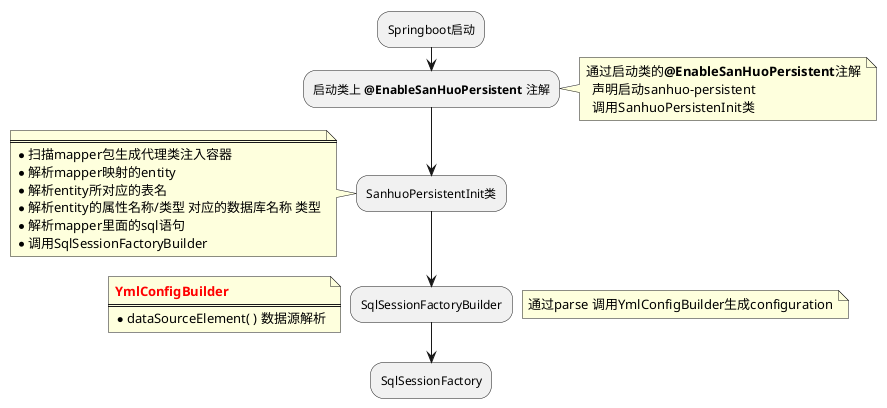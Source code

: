 @startuml
:Springboot启动;

:启动类上 <b>@EnableSanHuoPersistent</b> 注解;


note right
通过启动类的<b>@EnableSanHuoPersistent</b>注解
  声明启动sanhuo-persistent
  调用SanhuoPersistenInit类
end note

:SanhuoPersistentInit类;

note left
====
* 扫描mapper包生成代理类注入容器
* 解析mapper映射的entity
* 解析entity所对应的表名
* 解析entity的属性名称/类型 对应的数据库名称 类型
* 解析mapper里面的sql语句
* 调用SqlSessionFactoryBuilder
end note

:SqlSessionFactoryBuilder;
note right
通过parse 调用YmlConfigBuilder生成configuration
end note


note left
<b><font color=red>YmlConfigBuilder
====
* dataSourceElement( ) 数据源解析
end note

:SqlSessionFactory;

@enduml